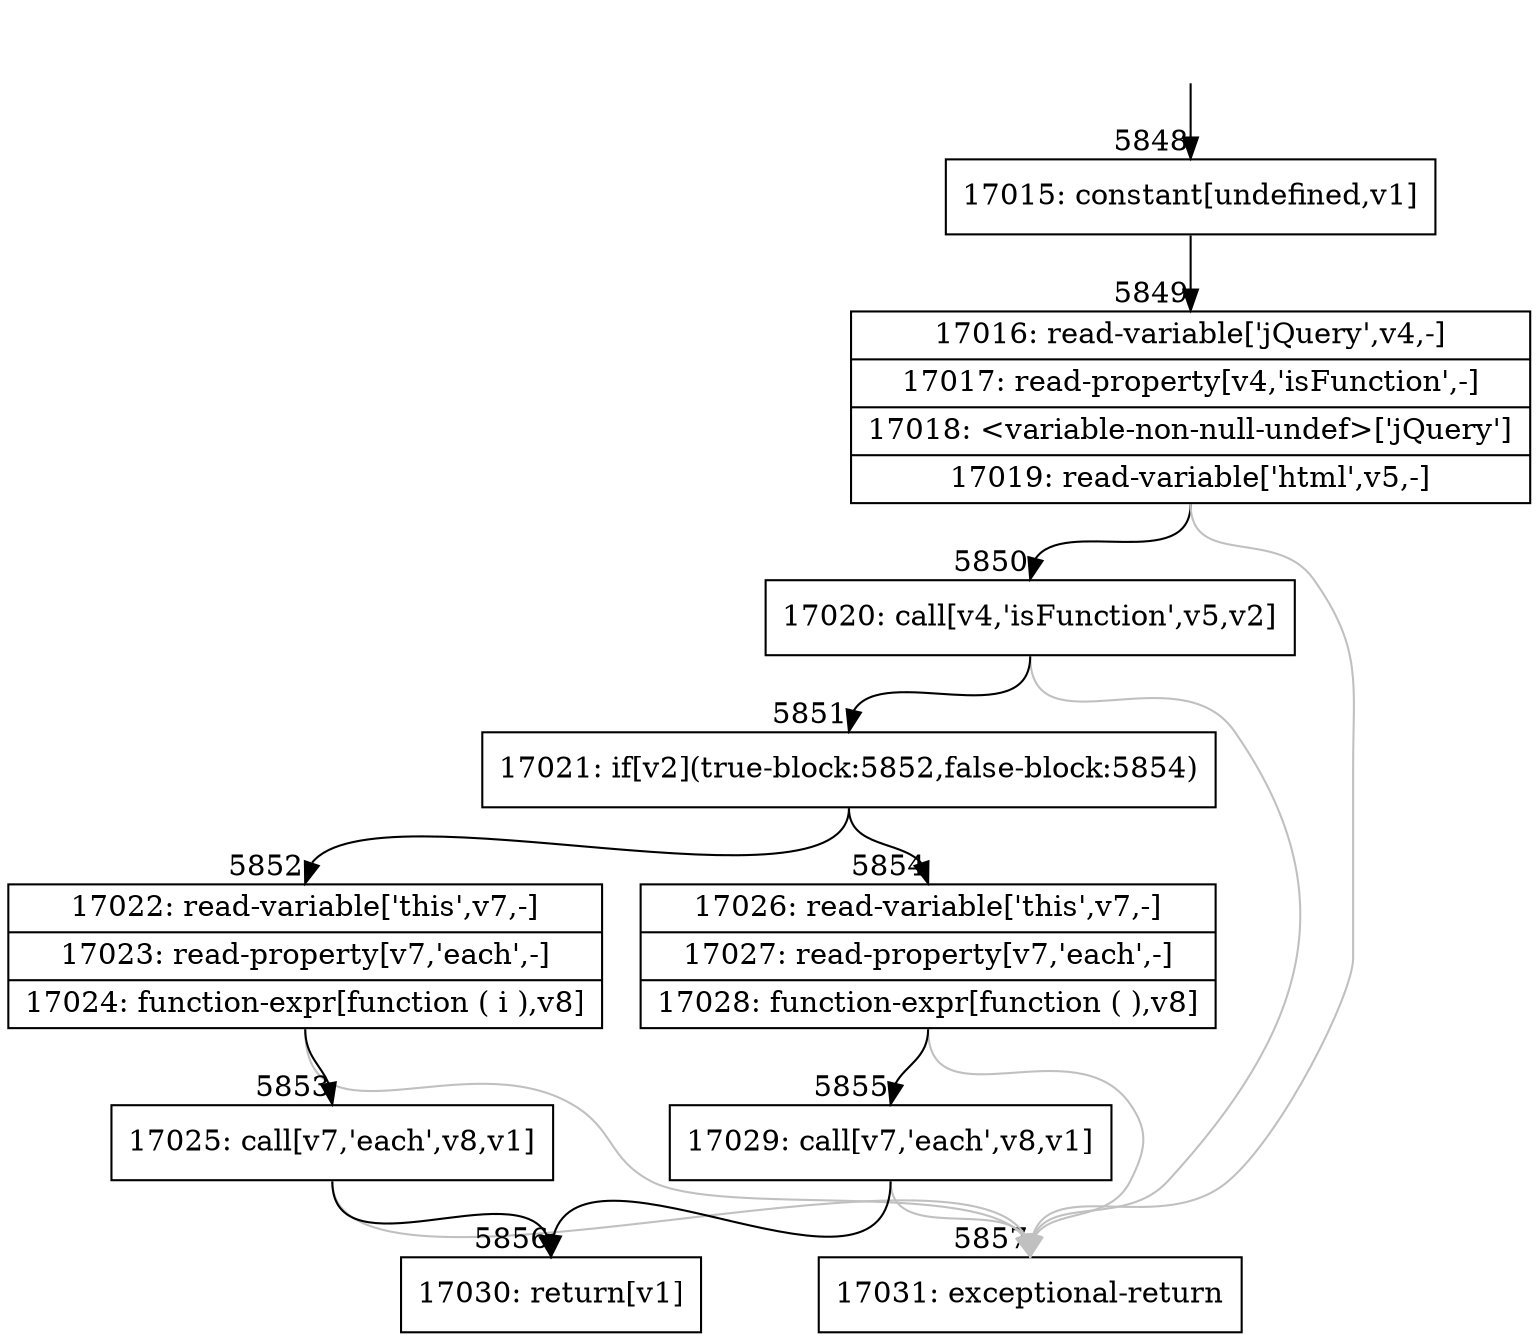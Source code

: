 digraph {
rankdir="TD"
BB_entry379[shape=none,label=""];
BB_entry379 -> BB5848 [tailport=s, headport=n, headlabel="    5848"]
BB5848 [shape=record label="{17015: constant[undefined,v1]}" ] 
BB5848 -> BB5849 [tailport=s, headport=n, headlabel="      5849"]
BB5849 [shape=record label="{17016: read-variable['jQuery',v4,-]|17017: read-property[v4,'isFunction',-]|17018: \<variable-non-null-undef\>['jQuery']|17019: read-variable['html',v5,-]}" ] 
BB5849 -> BB5850 [tailport=s, headport=n, headlabel="      5850"]
BB5849 -> BB5857 [tailport=s, headport=n, color=gray, headlabel="      5857"]
BB5850 [shape=record label="{17020: call[v4,'isFunction',v5,v2]}" ] 
BB5850 -> BB5851 [tailport=s, headport=n, headlabel="      5851"]
BB5850 -> BB5857 [tailport=s, headport=n, color=gray]
BB5851 [shape=record label="{17021: if[v2](true-block:5852,false-block:5854)}" ] 
BB5851 -> BB5852 [tailport=s, headport=n, headlabel="      5852"]
BB5851 -> BB5854 [tailport=s, headport=n, headlabel="      5854"]
BB5852 [shape=record label="{17022: read-variable['this',v7,-]|17023: read-property[v7,'each',-]|17024: function-expr[function ( i ),v8]}" ] 
BB5852 -> BB5853 [tailport=s, headport=n, headlabel="      5853"]
BB5852 -> BB5857 [tailport=s, headport=n, color=gray]
BB5853 [shape=record label="{17025: call[v7,'each',v8,v1]}" ] 
BB5853 -> BB5856 [tailport=s, headport=n, headlabel="      5856"]
BB5853 -> BB5857 [tailport=s, headport=n, color=gray]
BB5854 [shape=record label="{17026: read-variable['this',v7,-]|17027: read-property[v7,'each',-]|17028: function-expr[function ( ),v8]}" ] 
BB5854 -> BB5855 [tailport=s, headport=n, headlabel="      5855"]
BB5854 -> BB5857 [tailport=s, headport=n, color=gray]
BB5855 [shape=record label="{17029: call[v7,'each',v8,v1]}" ] 
BB5855 -> BB5856 [tailport=s, headport=n]
BB5855 -> BB5857 [tailport=s, headport=n, color=gray]
BB5856 [shape=record label="{17030: return[v1]}" ] 
BB5857 [shape=record label="{17031: exceptional-return}" ] 
}
